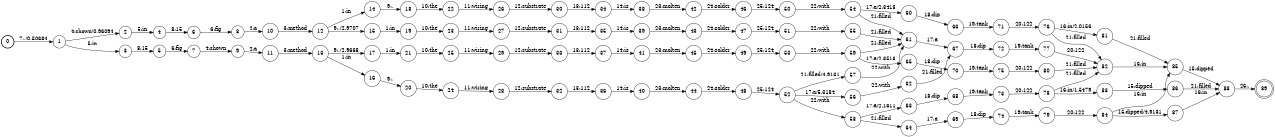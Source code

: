 digraph FST {
rankdir = LR;
size = "8.5,11";
label = "";
center = 1;
orientation = Portrait;
ranksep = "0.4";
nodesep = "0.25";
0 [label = "0", shape = circle, style = bold, fontsize = 14]
	0 -> 1 [label = "7:./0.50684", fontsize = 14];
1 [label = "1", shape = circle, style = solid, fontsize = 14]
	1 -> 2 [label = "4:shown/0.96094", fontsize = 14];
	1 -> 3 [label = "5:in", fontsize = 14];
2 [label = "2", shape = circle, style = solid, fontsize = 14]
	2 -> 4 [label = "5:in", fontsize = 14];
3 [label = "3", shape = circle, style = solid, fontsize = 14]
	3 -> 5 [label = "8:15", fontsize = 14];
4 [label = "4", shape = circle, style = solid, fontsize = 14]
	4 -> 6 [label = "8:15", fontsize = 14];
5 [label = "5", shape = circle, style = solid, fontsize = 14]
	5 -> 7 [label = "6:fig", fontsize = 14];
6 [label = "6", shape = circle, style = solid, fontsize = 14]
	6 -> 8 [label = "6:fig", fontsize = 14];
7 [label = "7", shape = circle, style = solid, fontsize = 14]
	7 -> 9 [label = "4:shown", fontsize = 14];
8 [label = "8", shape = circle, style = solid, fontsize = 14]
	8 -> 10 [label = "2:a", fontsize = 14];
9 [label = "9", shape = circle, style = solid, fontsize = 14]
	9 -> 11 [label = "2:a", fontsize = 14];
10 [label = "10", shape = circle, style = solid, fontsize = 14]
	10 -> 12 [label = "3:method", fontsize = 14];
11 [label = "11", shape = circle, style = solid, fontsize = 14]
	11 -> 13 [label = "3:method", fontsize = 14];
12 [label = "12", shape = circle, style = solid, fontsize = 14]
	12 -> 14 [label = "1:in", fontsize = 14];
	12 -> 15 [label = "9:,/2.9707", fontsize = 14];
13 [label = "13", shape = circle, style = solid, fontsize = 14]
	13 -> 16 [label = "1:in", fontsize = 14];
	13 -> 17 [label = "9:,/2.9668", fontsize = 14];
14 [label = "14", shape = circle, style = solid, fontsize = 14]
	14 -> 18 [label = "9:,", fontsize = 14];
15 [label = "15", shape = circle, style = solid, fontsize = 14]
	15 -> 19 [label = "1:in", fontsize = 14];
16 [label = "16", shape = circle, style = solid, fontsize = 14]
	16 -> 20 [label = "9:,", fontsize = 14];
17 [label = "17", shape = circle, style = solid, fontsize = 14]
	17 -> 21 [label = "1:in", fontsize = 14];
18 [label = "18", shape = circle, style = solid, fontsize = 14]
	18 -> 22 [label = "10:the", fontsize = 14];
19 [label = "19", shape = circle, style = solid, fontsize = 14]
	19 -> 23 [label = "10:the", fontsize = 14];
20 [label = "20", shape = circle, style = solid, fontsize = 14]
	20 -> 24 [label = "10:the", fontsize = 14];
21 [label = "21", shape = circle, style = solid, fontsize = 14]
	21 -> 25 [label = "10:the", fontsize = 14];
22 [label = "22", shape = circle, style = solid, fontsize = 14]
	22 -> 26 [label = "11:wiring", fontsize = 14];
23 [label = "23", shape = circle, style = solid, fontsize = 14]
	23 -> 27 [label = "11:wiring", fontsize = 14];
24 [label = "24", shape = circle, style = solid, fontsize = 14]
	24 -> 28 [label = "11:wiring", fontsize = 14];
25 [label = "25", shape = circle, style = solid, fontsize = 14]
	25 -> 29 [label = "11:wiring", fontsize = 14];
26 [label = "26", shape = circle, style = solid, fontsize = 14]
	26 -> 30 [label = "12:substrate", fontsize = 14];
27 [label = "27", shape = circle, style = solid, fontsize = 14]
	27 -> 31 [label = "12:substrate", fontsize = 14];
28 [label = "28", shape = circle, style = solid, fontsize = 14]
	28 -> 32 [label = "12:substrate", fontsize = 14];
29 [label = "29", shape = circle, style = solid, fontsize = 14]
	29 -> 33 [label = "12:substrate", fontsize = 14];
30 [label = "30", shape = circle, style = solid, fontsize = 14]
	30 -> 34 [label = "13:112", fontsize = 14];
31 [label = "31", shape = circle, style = solid, fontsize = 14]
	31 -> 35 [label = "13:112", fontsize = 14];
32 [label = "32", shape = circle, style = solid, fontsize = 14]
	32 -> 36 [label = "13:112", fontsize = 14];
33 [label = "33", shape = circle, style = solid, fontsize = 14]
	33 -> 37 [label = "13:112", fontsize = 14];
34 [label = "34", shape = circle, style = solid, fontsize = 14]
	34 -> 38 [label = "14:is", fontsize = 14];
35 [label = "35", shape = circle, style = solid, fontsize = 14]
	35 -> 39 [label = "14:is", fontsize = 14];
36 [label = "36", shape = circle, style = solid, fontsize = 14]
	36 -> 40 [label = "14:is", fontsize = 14];
37 [label = "37", shape = circle, style = solid, fontsize = 14]
	37 -> 41 [label = "14:is", fontsize = 14];
38 [label = "38", shape = circle, style = solid, fontsize = 14]
	38 -> 42 [label = "23:molten", fontsize = 14];
39 [label = "39", shape = circle, style = solid, fontsize = 14]
	39 -> 43 [label = "23:molten", fontsize = 14];
40 [label = "40", shape = circle, style = solid, fontsize = 14]
	40 -> 44 [label = "23:molten", fontsize = 14];
41 [label = "41", shape = circle, style = solid, fontsize = 14]
	41 -> 45 [label = "23:molten", fontsize = 14];
42 [label = "42", shape = circle, style = solid, fontsize = 14]
	42 -> 46 [label = "24:solder", fontsize = 14];
43 [label = "43", shape = circle, style = solid, fontsize = 14]
	43 -> 47 [label = "24:solder", fontsize = 14];
44 [label = "44", shape = circle, style = solid, fontsize = 14]
	44 -> 48 [label = "24:solder", fontsize = 14];
45 [label = "45", shape = circle, style = solid, fontsize = 14]
	45 -> 49 [label = "24:solder", fontsize = 14];
46 [label = "46", shape = circle, style = solid, fontsize = 14]
	46 -> 50 [label = "25:124", fontsize = 14];
47 [label = "47", shape = circle, style = solid, fontsize = 14]
	47 -> 51 [label = "25:124", fontsize = 14];
48 [label = "48", shape = circle, style = solid, fontsize = 14]
	48 -> 52 [label = "25:124", fontsize = 14];
49 [label = "49", shape = circle, style = solid, fontsize = 14]
	49 -> 53 [label = "25:124", fontsize = 14];
50 [label = "50", shape = circle, style = solid, fontsize = 14]
	50 -> 54 [label = "22:with", fontsize = 14];
51 [label = "51", shape = circle, style = solid, fontsize = 14]
	51 -> 55 [label = "22:with", fontsize = 14];
52 [label = "52", shape = circle, style = solid, fontsize = 14]
	52 -> 56 [label = "17:a/5.3184", fontsize = 14];
	52 -> 57 [label = "21:filled/4.9131", fontsize = 14];
	52 -> 58 [label = "22:with", fontsize = 14];
53 [label = "53", shape = circle, style = solid, fontsize = 14]
	53 -> 59 [label = "22:with", fontsize = 14];
54 [label = "54", shape = circle, style = solid, fontsize = 14]
	54 -> 60 [label = "17:a/2.3418", fontsize = 14];
	54 -> 61 [label = "21:filled", fontsize = 14];
55 [label = "55", shape = circle, style = solid, fontsize = 14]
	55 -> 61 [label = "21:filled", fontsize = 14];
56 [label = "56", shape = circle, style = solid, fontsize = 14]
	56 -> 62 [label = "22:with", fontsize = 14];
57 [label = "57", shape = circle, style = solid, fontsize = 14]
	57 -> 61 [label = "22:with", fontsize = 14];
58 [label = "58", shape = circle, style = solid, fontsize = 14]
	58 -> 63 [label = "17:a/2.1611", fontsize = 14];
	58 -> 64 [label = "21:filled", fontsize = 14];
59 [label = "59", shape = circle, style = solid, fontsize = 14]
	59 -> 65 [label = "17:a/2.3516", fontsize = 14];
	59 -> 61 [label = "21:filled", fontsize = 14];
60 [label = "60", shape = circle, style = solid, fontsize = 14]
	60 -> 66 [label = "18:dip", fontsize = 14];
61 [label = "61", shape = circle, style = solid, fontsize = 14]
	61 -> 67 [label = "17:a", fontsize = 14];
62 [label = "62", shape = circle, style = solid, fontsize = 14]
	62 -> 67 [label = "21:filled", fontsize = 14];
63 [label = "63", shape = circle, style = solid, fontsize = 14]
	63 -> 68 [label = "18:dip", fontsize = 14];
64 [label = "64", shape = circle, style = solid, fontsize = 14]
	64 -> 69 [label = "17:a", fontsize = 14];
65 [label = "65", shape = circle, style = solid, fontsize = 14]
	65 -> 70 [label = "18:dip", fontsize = 14];
66 [label = "66", shape = circle, style = solid, fontsize = 14]
	66 -> 71 [label = "19:tank", fontsize = 14];
67 [label = "67", shape = circle, style = solid, fontsize = 14]
	67 -> 72 [label = "18:dip", fontsize = 14];
68 [label = "68", shape = circle, style = solid, fontsize = 14]
	68 -> 73 [label = "19:tank", fontsize = 14];
69 [label = "69", shape = circle, style = solid, fontsize = 14]
	69 -> 74 [label = "18:dip", fontsize = 14];
70 [label = "70", shape = circle, style = solid, fontsize = 14]
	70 -> 75 [label = "19:tank", fontsize = 14];
71 [label = "71", shape = circle, style = solid, fontsize = 14]
	71 -> 76 [label = "20:122", fontsize = 14];
72 [label = "72", shape = circle, style = solid, fontsize = 14]
	72 -> 77 [label = "19:tank", fontsize = 14];
73 [label = "73", shape = circle, style = solid, fontsize = 14]
	73 -> 78 [label = "20:122", fontsize = 14];
74 [label = "74", shape = circle, style = solid, fontsize = 14]
	74 -> 79 [label = "19:tank", fontsize = 14];
75 [label = "75", shape = circle, style = solid, fontsize = 14]
	75 -> 80 [label = "20:122", fontsize = 14];
76 [label = "76", shape = circle, style = solid, fontsize = 14]
	76 -> 81 [label = "16:in/2.0156", fontsize = 14];
	76 -> 82 [label = "21:filled", fontsize = 14];
77 [label = "77", shape = circle, style = solid, fontsize = 14]
	77 -> 82 [label = "20:122", fontsize = 14];
78 [label = "78", shape = circle, style = solid, fontsize = 14]
	78 -> 83 [label = "16:in/1.5479", fontsize = 14];
	78 -> 82 [label = "21:filled", fontsize = 14];
79 [label = "79", shape = circle, style = solid, fontsize = 14]
	79 -> 84 [label = "20:122", fontsize = 14];
80 [label = "80", shape = circle, style = solid, fontsize = 14]
	80 -> 82 [label = "21:filled", fontsize = 14];
81 [label = "81", shape = circle, style = solid, fontsize = 14]
	81 -> 85 [label = "21:filled", fontsize = 14];
82 [label = "82", shape = circle, style = solid, fontsize = 14]
	82 -> 85 [label = "16:in", fontsize = 14];
83 [label = "83", shape = circle, style = solid, fontsize = 14]
	83 -> 86 [label = "15:dipped", fontsize = 14];
84 [label = "84", shape = circle, style = solid, fontsize = 14]
	84 -> 85 [label = "16:in", fontsize = 14];
	84 -> 87 [label = "15:dipped/4.9131", fontsize = 14];
85 [label = "85", shape = circle, style = solid, fontsize = 14]
	85 -> 88 [label = "15:dipped", fontsize = 14];
86 [label = "86", shape = circle, style = solid, fontsize = 14]
	86 -> 88 [label = "21:filled", fontsize = 14];
87 [label = "87", shape = circle, style = solid, fontsize = 14]
	87 -> 88 [label = "16:in", fontsize = 14];
88 [label = "88", shape = circle, style = solid, fontsize = 14]
	88 -> 89 [label = "26:.", fontsize = 14];
89 [label = "89", shape = doublecircle, style = solid, fontsize = 14]
}

